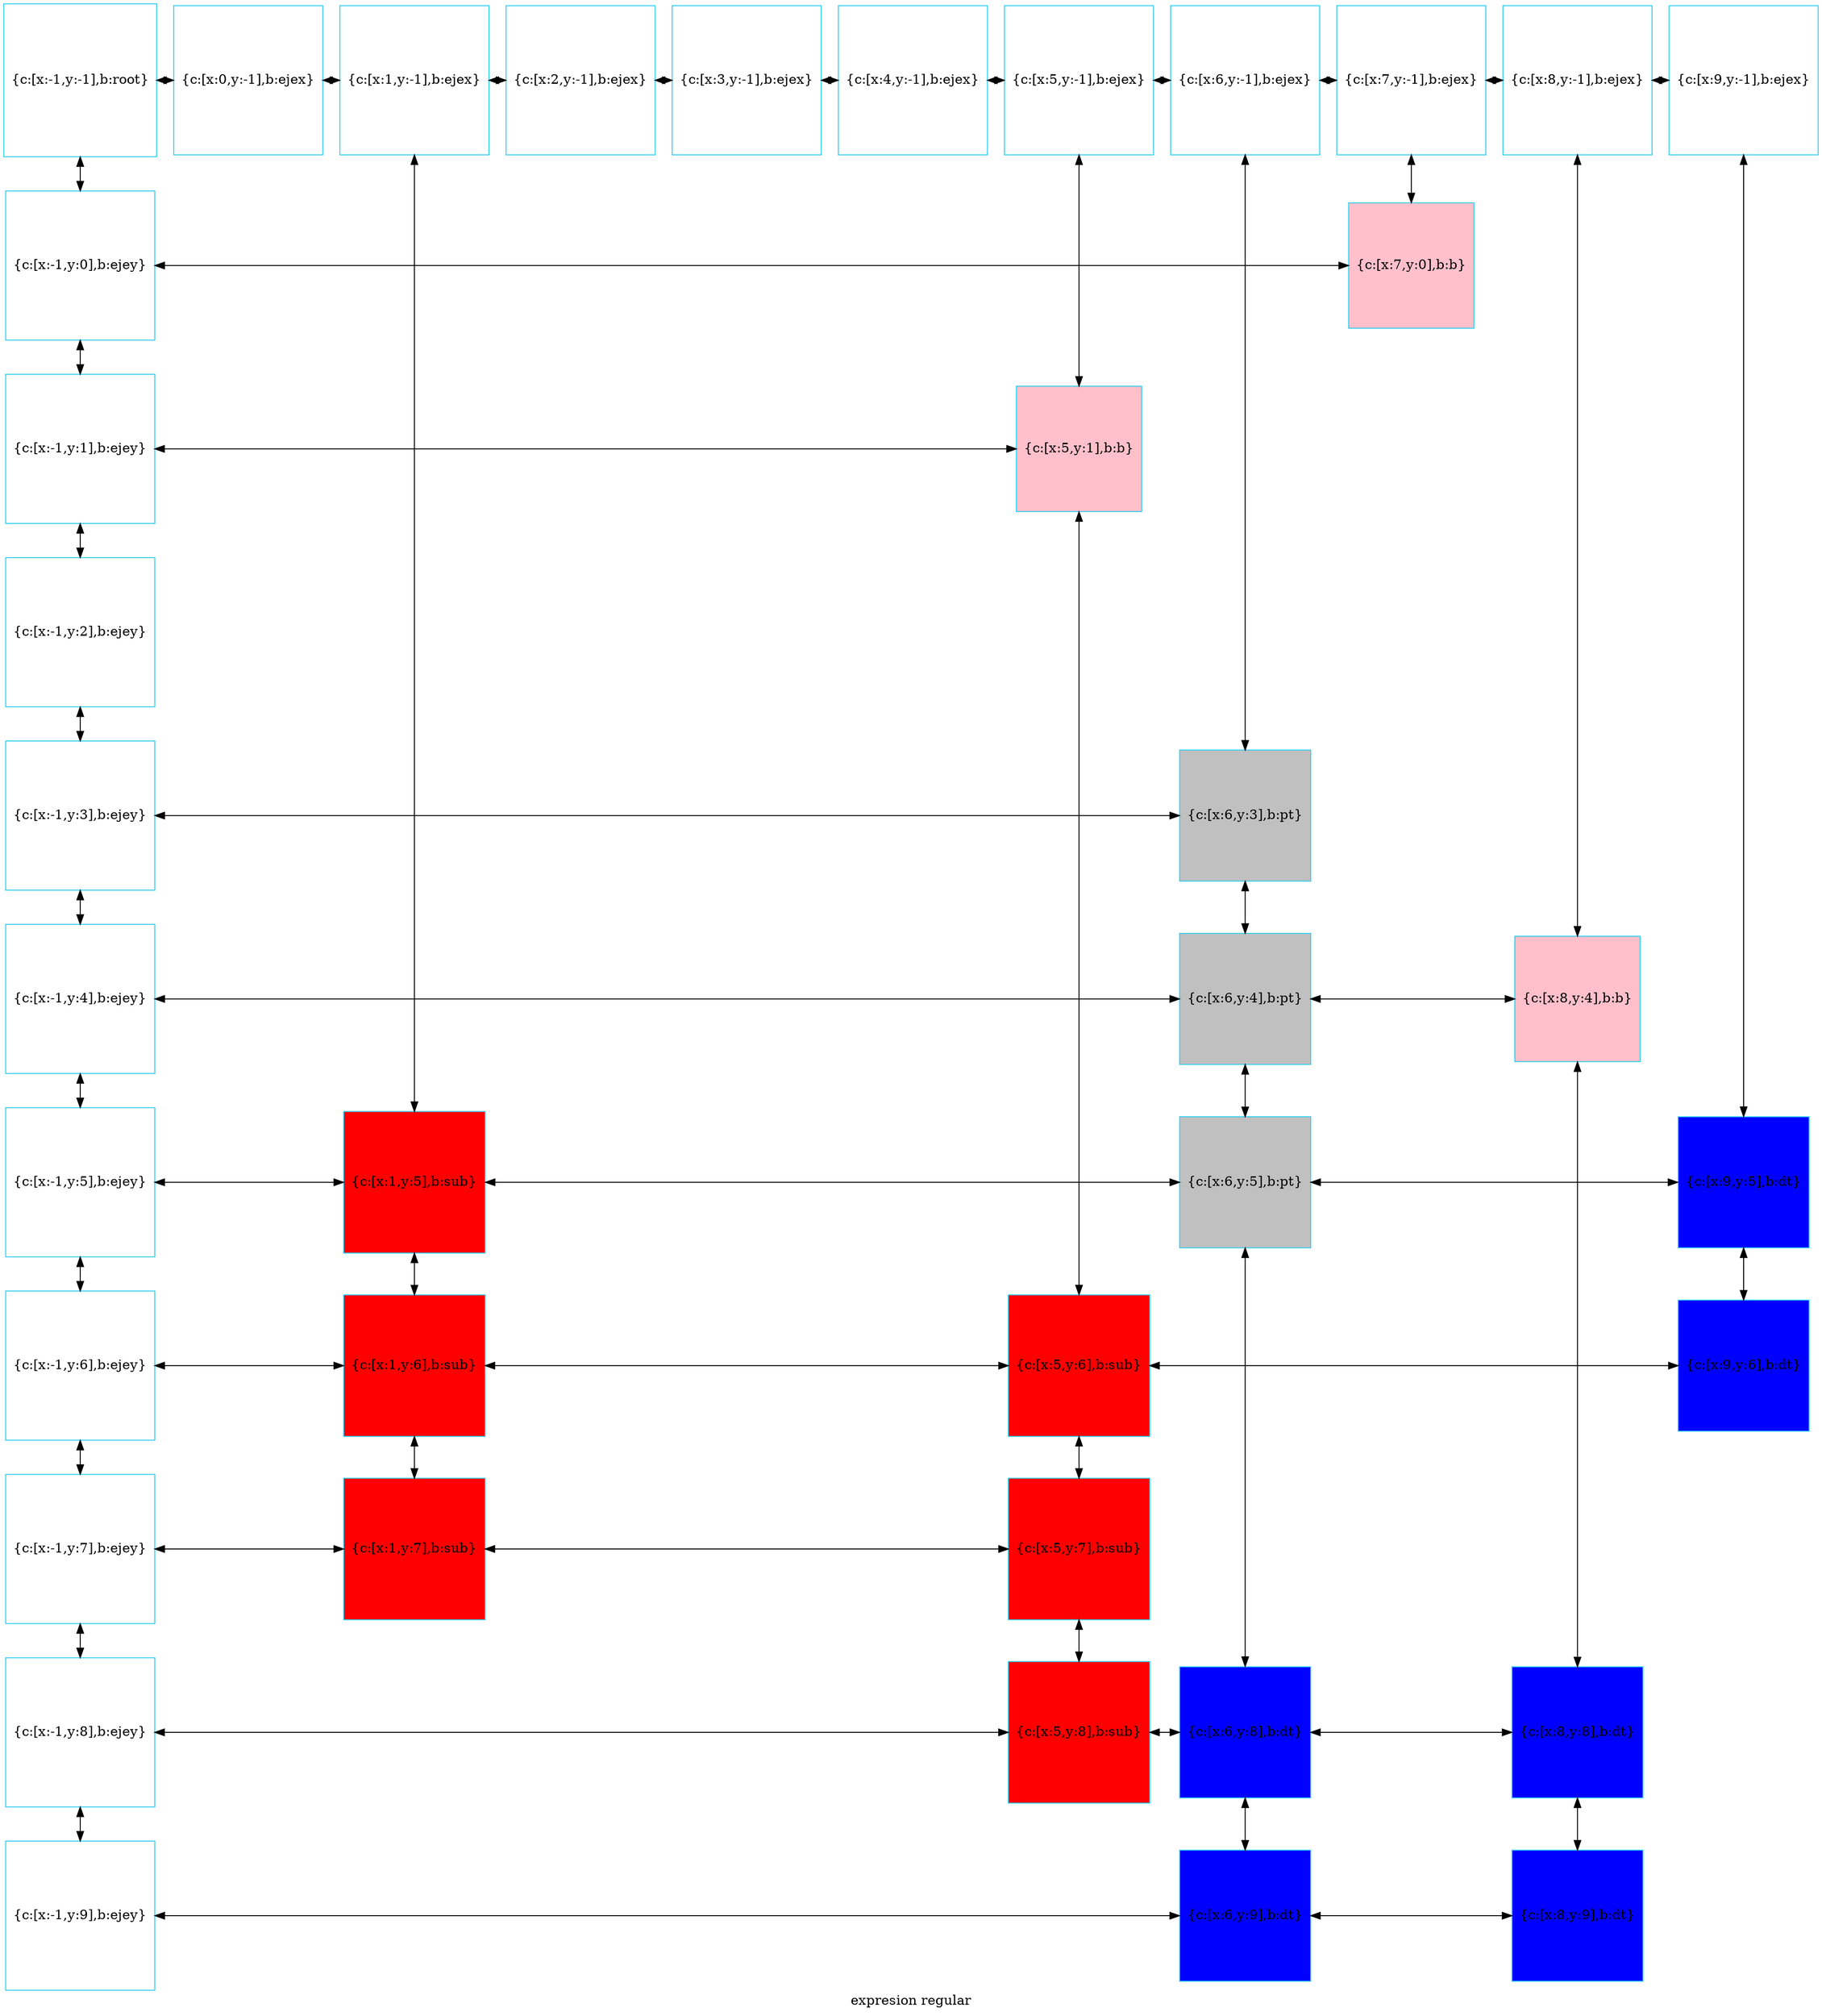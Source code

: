 digraph G
{label="expresion regular"
        node[shape = square]
        node[style = filled]
        node[fillcolor = "#EEEEE"]
        node[color = "#EEEEE"]
        node[color = "#31CEF0"]

1066977295856[label="{c:[x:-1,y:-1],b:root}",fillcolor = "white"]
1066880421696[label="{c:[x:0,y:-1],b:ejex}",fillcolor = "white"]
1066880478272[label="{c:[x:1,y:-1],b:ejex}",fillcolor = "white"]
1066880478320[label="{c:[x:2,y:-1],b:ejex}",fillcolor = "white"]
1066880388592[label="{c:[x:3,y:-1],b:ejex}",fillcolor = "white"]
1066880388448[label="{c:[x:4,y:-1],b:ejex}",fillcolor = "white"]
1066880438624[label="{c:[x:5,y:-1],b:ejex}",fillcolor = "white"]
1066880439296[label="{c:[x:6,y:-1],b:ejex}",fillcolor = "white"]
1066880438384[label="{c:[x:7,y:-1],b:ejex}",fillcolor = "white"]
1066880439680[label="{c:[x:8,y:-1],b:ejex}",fillcolor = "white"]
1066880489216[label="{c:[x:9,y:-1],b:ejex}",fillcolor = "white"]
1066880489264[label="{c:[x:-1,y:0],b:ejey}",fillcolor = "white"]
1066880452160[label="{c:[x:7,y:0],b:b}",fillcolor = "pink"]
1066880489552[label="{c:[x:-1,y:1],b:ejey}",fillcolor = "white"]
1066880452352[label="{c:[x:5,y:1],b:b}",fillcolor = "pink"]
1066880489840[label="{c:[x:-1,y:2],b:ejey}",fillcolor = "white"]
1066880489984[label="{c:[x:-1,y:3],b:ejey}",fillcolor = "white"]
1066977292448[label="{c:[x:6,y:3],b:pt}",fillcolor = "gray"]
1066880490128[label="{c:[x:-1,y:4],b:ejey}",fillcolor = "white"]
1066880388064[label="{c:[x:6,y:4],b:pt}",fillcolor = "gray"]
1066880451056[label="{c:[x:8,y:4],b:b}",fillcolor = "pink"]
1066880490272[label="{c:[x:-1,y:5],b:ejey}",fillcolor = "white"]
1066880441936[label="{c:[x:1,y:5],b:sub}",fillcolor = "red"]
1066880441408[label="{c:[x:6,y:5],b:pt}",fillcolor = "gray"]
1066880500160[label="{c:[x:9,y:5],b:dt}",fillcolor = "blue"]
1066880490416[label="{c:[x:-1,y:6],b:ejey}",fillcolor = "white"]
1066880450768[label="{c:[x:1,y:6],b:sub}",fillcolor = "red"]
1066880452592[label="{c:[x:5,y:6],b:sub}",fillcolor = "red"]
1066880500400[label="{c:[x:9,y:6],b:dt}",fillcolor = "blue"]
1066880490560[label="{c:[x:-1,y:7],b:ejey}",fillcolor = "white"]
1066880451440[label="{c:[x:1,y:7],b:sub}",fillcolor = "red"]
1066880452400[label="{c:[x:5,y:7],b:sub}",fillcolor = "red"]
1066880490704[label="{c:[x:-1,y:8],b:ejey}",fillcolor = "white"]
1066880491040[label="{c:[x:5,y:8],b:sub}",fillcolor = "red"]
1066880491424[label="{c:[x:6,y:8],b:dt}",fillcolor = "blue"]
1066880500640[label="{c:[x:8,y:8],b:dt}",fillcolor = "blue"]
1066880490848[label="{c:[x:-1,y:9],b:ejey}",fillcolor = "white"]
1066880499776[label="{c:[x:6,y:9],b:dt}",fillcolor = "blue"]
1066880500880[label="{c:[x:8,y:9],b:dt}",fillcolor = "blue"]
1066977295856->1066880489264[dir = both];
1066880489264->1066880489552[dir = both];
1066880489552->1066880489840[dir = both];
1066880489840->1066880489984[dir = both];
1066880489984->1066880490128[dir = both];
1066880490128->1066880490272[dir = both];
1066880490272->1066880490416[dir = both];
1066880490416->1066880490560[dir = both];
1066880490560->1066880490704[dir = both];
1066880490704->1066880490848[dir = both];
1066880478272->1066880441936[dir = both];
1066880441936->1066880450768[dir = both];
1066880450768->1066880451440[dir = both];
1066880438624->1066880452352[dir = both];
1066880452352->1066880452592[dir = both];
1066880452592->1066880452400[dir = both];
1066880452400->1066880491040[dir = both];
1066880439296->1066977292448[dir = both];
1066977292448->1066880388064[dir = both];
1066880388064->1066880441408[dir = both];
1066880441408->1066880491424[dir = both];
1066880491424->1066880499776[dir = both];
1066880438384->1066880452160[dir = both];
1066880439680->1066880451056[dir = both];
1066880451056->1066880500640[dir = both];
1066880500640->1066880500880[dir = both];
1066880489216->1066880500160[dir = both];
1066880500160->1066880500400[dir = both];
1066977295856->1066880421696[dir = both];
1066880421696->1066880478272[dir = both];
1066880478272->1066880478320[dir = both];
1066880478320->1066880388592[dir = both];
1066880388592->1066880388448[dir = both];
1066880388448->1066880438624[dir = both];
1066880438624->1066880439296[dir = both];
1066880439296->1066880438384[dir = both];
1066880438384->1066880439680[dir = both];
1066880439680->1066880489216[dir = both];
1066880489264->1066880452160[constraint=false,dir = both];
1066880489552->1066880452352[constraint=false,dir = both];
1066880489984->1066977292448[constraint=false,dir = both];
1066880490128->1066880388064[constraint=false,dir = both];
1066880388064->1066880451056[constraint=false,dir = both];
1066880490272->1066880441936[constraint=false,dir = both];
1066880441936->1066880441408[constraint=false,dir = both];
1066880441408->1066880500160[constraint=false,dir = both];
1066880490416->1066880450768[constraint=false,dir = both];
1066880450768->1066880452592[constraint=false,dir = both];
1066880452592->1066880500400[constraint=false,dir = both];
1066880490560->1066880451440[constraint=false,dir = both];
1066880451440->1066880452400[constraint=false,dir = both];
1066880490704->1066880491040[constraint=false,dir = both];
1066880491040->1066880491424[constraint=false,dir = both];
1066880491424->1066880500640[constraint=false,dir = both];
1066880490848->1066880499776[constraint=false,dir = both];
1066880499776->1066880500880[constraint=false,dir = both];
 {rank=same; 1066977295856;1066880421696;1066880478272;1066880478320;1066880388592;1066880388448;1066880438624;1066880439296;1066880438384;1066880439680;1066880489216;}
 {rank=same; 1066880489264;1066880452160;}
 {rank=same; 1066880489552;1066880452352;}
 {rank=same; 1066880489840;}
 {rank=same; 1066880489984;1066977292448;}
 {rank=same; 1066880490128;1066880388064;1066880451056;}
 {rank=same; 1066880490272;1066880441936;1066880441408;1066880500160;}
 {rank=same; 1066880490416;1066880450768;1066880452592;1066880500400;}
 {rank=same; 1066880490560;1066880451440;1066880452400;}
 {rank=same; 1066880490704;1066880491040;1066880491424;1066880500640;}
 {rank=same; 1066880490848;1066880499776;1066880500880;}
}